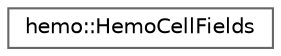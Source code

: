 digraph "Graphical Class Hierarchy"
{
 // LATEX_PDF_SIZE
  bgcolor="transparent";
  edge [fontname=Helvetica,fontsize=10,labelfontname=Helvetica,labelfontsize=10];
  node [fontname=Helvetica,fontsize=10,shape=box,height=0.2,width=0.4];
  rankdir="LR";
  Node0 [id="Node000000",label="hemo::HemoCellFields",height=0.2,width=0.4,color="grey40", fillcolor="white", style="filled",URL="$classhemo_1_1HemoCellFields.html",tooltip=" "];
}
